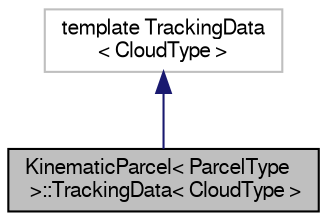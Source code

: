 digraph "KinematicParcel&lt; ParcelType &gt;::TrackingData&lt; CloudType &gt;"
{
  bgcolor="transparent";
  edge [fontname="FreeSans",fontsize="10",labelfontname="FreeSans",labelfontsize="10"];
  node [fontname="FreeSans",fontsize="10",shape=record];
  Node2 [label="KinematicParcel\< ParcelType\l \>::TrackingData\< CloudType \>",height=0.2,width=0.4,color="black", fillcolor="grey75", style="filled", fontcolor="black"];
  Node3 -> Node2 [dir="back",color="midnightblue",fontsize="10",style="solid",fontname="FreeSans"];
  Node3 [label="template TrackingData\l\< CloudType \>",height=0.2,width=0.4,color="grey75"];
}
